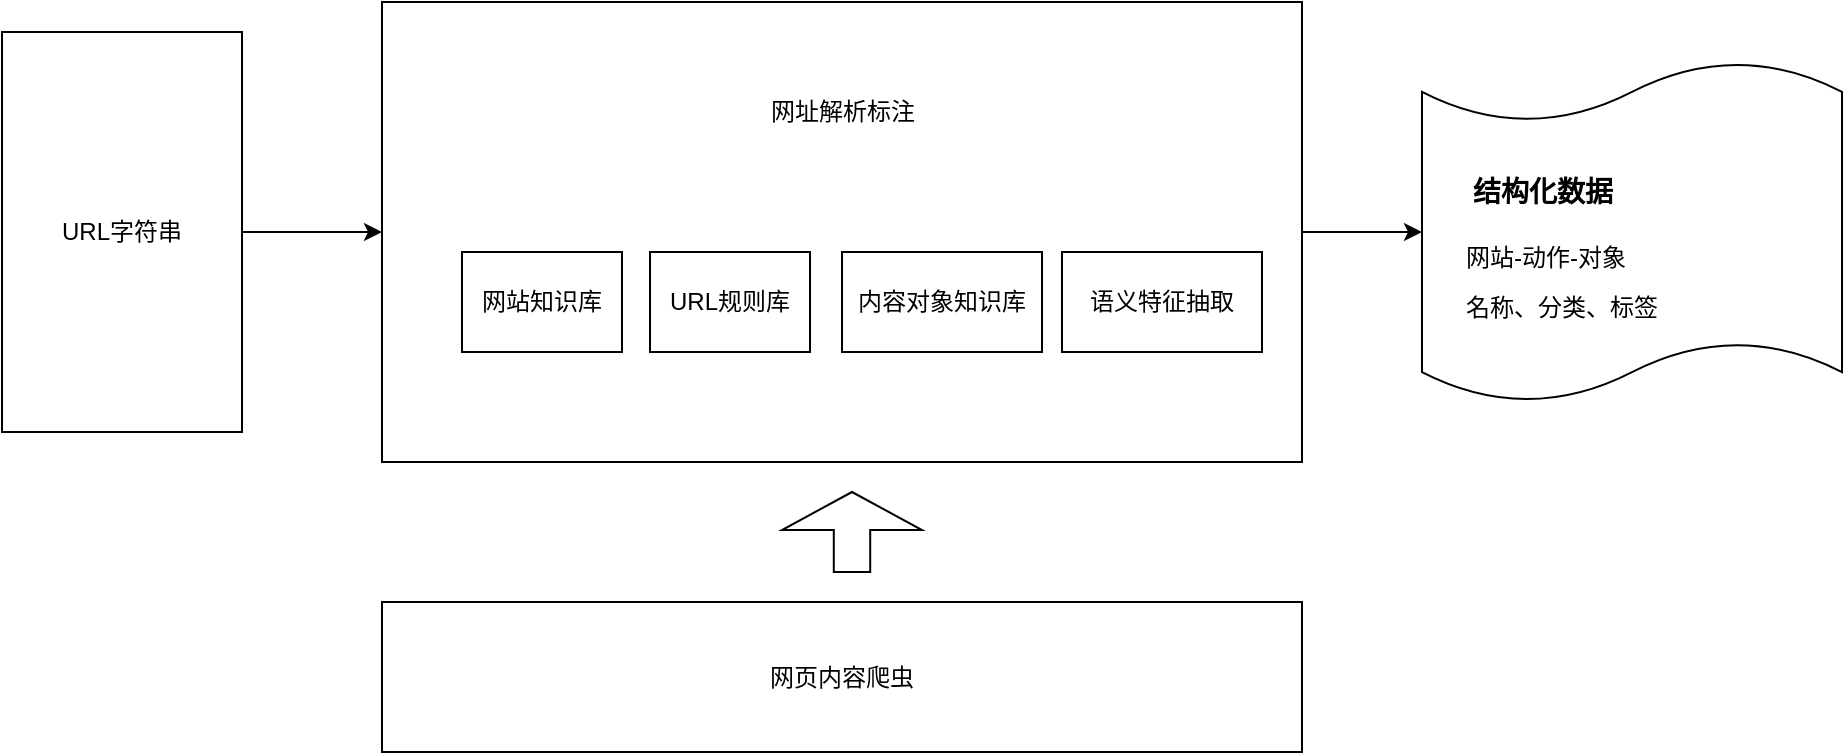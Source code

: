<mxfile version="17.1.1" type="github">
  <diagram id="X9JLYGOvgoa4n4bsUhRw" name="第 1 页">
    <mxGraphModel dx="1294" dy="731" grid="1" gridSize="10" guides="1" tooltips="1" connect="1" arrows="1" fold="1" page="1" pageScale="1" pageWidth="827" pageHeight="1169" math="0" shadow="0">
      <root>
        <mxCell id="0" />
        <mxCell id="1" parent="0" />
        <mxCell id="te0dcsJ_iwWDKx2cjbLp-3" value="" style="edgeStyle=orthogonalEdgeStyle;rounded=0;orthogonalLoop=1;jettySize=auto;html=1;" edge="1" parent="1" source="te0dcsJ_iwWDKx2cjbLp-1" target="te0dcsJ_iwWDKx2cjbLp-2">
          <mxGeometry relative="1" as="geometry" />
        </mxCell>
        <mxCell id="te0dcsJ_iwWDKx2cjbLp-1" value="&lt;font style=&quot;vertical-align: inherit&quot;&gt;&lt;font style=&quot;vertical-align: inherit&quot;&gt;URL字符串&lt;/font&gt;&lt;/font&gt;" style="rounded=0;whiteSpace=wrap;html=1;" vertex="1" parent="1">
          <mxGeometry x="60" y="210" width="120" height="200" as="geometry" />
        </mxCell>
        <mxCell id="te0dcsJ_iwWDKx2cjbLp-19" style="edgeStyle=orthogonalEdgeStyle;rounded=0;orthogonalLoop=1;jettySize=auto;html=1;entryX=0;entryY=0.5;entryDx=0;entryDy=0;entryPerimeter=0;fontSize=14;" edge="1" parent="1" source="te0dcsJ_iwWDKx2cjbLp-2" target="te0dcsJ_iwWDKx2cjbLp-15">
          <mxGeometry relative="1" as="geometry" />
        </mxCell>
        <mxCell id="te0dcsJ_iwWDKx2cjbLp-2" value="" style="whiteSpace=wrap;html=1;rounded=0;" vertex="1" parent="1">
          <mxGeometry x="250" y="195" width="460" height="230" as="geometry" />
        </mxCell>
        <mxCell id="te0dcsJ_iwWDKx2cjbLp-4" value="&lt;font style=&quot;vertical-align: inherit&quot;&gt;&lt;font style=&quot;vertical-align: inherit&quot;&gt;&lt;font style=&quot;vertical-align: inherit&quot;&gt;&lt;font style=&quot;vertical-align: inherit&quot;&gt;&lt;font style=&quot;vertical-align: inherit&quot;&gt;&lt;font style=&quot;vertical-align: inherit&quot;&gt;&lt;font style=&quot;vertical-align: inherit&quot;&gt;&lt;font style=&quot;vertical-align: inherit&quot;&gt;网址解析标注&lt;/font&gt;&lt;/font&gt;&lt;/font&gt;&lt;/font&gt;&lt;/font&gt;&lt;/font&gt;&lt;/font&gt;&lt;/font&gt;" style="text;html=1;align=center;verticalAlign=middle;resizable=0;points=[];autosize=1;strokeColor=none;fillColor=none;" vertex="1" parent="1">
          <mxGeometry x="435" y="240" width="90" height="20" as="geometry" />
        </mxCell>
        <mxCell id="te0dcsJ_iwWDKx2cjbLp-7" value="&lt;font style=&quot;vertical-align: inherit&quot;&gt;&lt;font style=&quot;vertical-align: inherit&quot;&gt;&lt;font style=&quot;vertical-align: inherit&quot;&gt;&lt;font style=&quot;vertical-align: inherit&quot;&gt;&lt;font style=&quot;vertical-align: inherit&quot;&gt;&lt;font style=&quot;vertical-align: inherit&quot;&gt;网站知识库&lt;/font&gt;&lt;/font&gt;&lt;/font&gt;&lt;/font&gt;&lt;/font&gt;&lt;/font&gt;" style="rounded=0;whiteSpace=wrap;html=1;" vertex="1" parent="1">
          <mxGeometry x="290" y="320" width="80" height="50" as="geometry" />
        </mxCell>
        <mxCell id="te0dcsJ_iwWDKx2cjbLp-8" value="&lt;font style=&quot;vertical-align: inherit&quot;&gt;&lt;font style=&quot;vertical-align: inherit&quot;&gt;&lt;font style=&quot;vertical-align: inherit&quot;&gt;&lt;font style=&quot;vertical-align: inherit&quot;&gt;URL规则库&lt;/font&gt;&lt;/font&gt;&lt;/font&gt;&lt;/font&gt;" style="rounded=0;whiteSpace=wrap;html=1;" vertex="1" parent="1">
          <mxGeometry x="384" y="320" width="80" height="50" as="geometry" />
        </mxCell>
        <mxCell id="te0dcsJ_iwWDKx2cjbLp-9" value="&lt;font style=&quot;vertical-align: inherit&quot;&gt;&lt;font style=&quot;vertical-align: inherit&quot;&gt;&lt;font style=&quot;vertical-align: inherit&quot;&gt;&lt;font style=&quot;vertical-align: inherit&quot;&gt;&lt;font style=&quot;vertical-align: inherit&quot;&gt;&lt;font style=&quot;vertical-align: inherit&quot;&gt;内容对象知识库&lt;/font&gt;&lt;/font&gt;&lt;/font&gt;&lt;/font&gt;&lt;/font&gt;&lt;/font&gt;" style="rounded=0;whiteSpace=wrap;html=1;" vertex="1" parent="1">
          <mxGeometry x="480" y="320" width="100" height="50" as="geometry" />
        </mxCell>
        <mxCell id="te0dcsJ_iwWDKx2cjbLp-10" value="&lt;font style=&quot;vertical-align: inherit&quot;&gt;&lt;font style=&quot;vertical-align: inherit&quot;&gt;&lt;font style=&quot;vertical-align: inherit&quot;&gt;&lt;font style=&quot;vertical-align: inherit&quot;&gt;&lt;font style=&quot;vertical-align: inherit&quot;&gt;&lt;font style=&quot;vertical-align: inherit&quot;&gt;&lt;font style=&quot;vertical-align: inherit&quot;&gt;&lt;font style=&quot;vertical-align: inherit&quot;&gt;语义特征抽取&lt;/font&gt;&lt;/font&gt;&lt;/font&gt;&lt;/font&gt;&lt;/font&gt;&lt;/font&gt;&lt;/font&gt;&lt;/font&gt;" style="rounded=0;whiteSpace=wrap;html=1;" vertex="1" parent="1">
          <mxGeometry x="590" y="320" width="100" height="50" as="geometry" />
        </mxCell>
        <mxCell id="te0dcsJ_iwWDKx2cjbLp-11" value="&lt;font style=&quot;vertical-align: inherit&quot;&gt;&lt;font style=&quot;vertical-align: inherit&quot;&gt;网页内容爬虫&lt;/font&gt;&lt;/font&gt;" style="rounded=0;whiteSpace=wrap;html=1;" vertex="1" parent="1">
          <mxGeometry x="250" y="495" width="460" height="75" as="geometry" />
        </mxCell>
        <mxCell id="te0dcsJ_iwWDKx2cjbLp-12" value="" style="html=1;shadow=0;dashed=0;align=center;verticalAlign=middle;shape=mxgraph.arrows2.arrow;dy=0.74;dx=19;direction=north;notch=0;" vertex="1" parent="1">
          <mxGeometry x="450" y="440" width="70" height="40" as="geometry" />
        </mxCell>
        <mxCell id="te0dcsJ_iwWDKx2cjbLp-15" value="" style="shape=tape;whiteSpace=wrap;html=1;size=0.176;" vertex="1" parent="1">
          <mxGeometry x="770" y="225" width="210" height="170" as="geometry" />
        </mxCell>
        <mxCell id="te0dcsJ_iwWDKx2cjbLp-16" value="&lt;font style=&quot;vertical-align: inherit; font-size: 14px;&quot;&gt;&lt;font style=&quot;vertical-align: inherit; font-size: 14px;&quot;&gt;结构化数据&lt;/font&gt;&lt;/font&gt;" style="text;html=1;align=center;verticalAlign=middle;resizable=0;points=[];autosize=1;strokeColor=none;fillColor=none;fontSize=14;fontStyle=1" vertex="1" parent="1">
          <mxGeometry x="785" y="280" width="90" height="20" as="geometry" />
        </mxCell>
        <mxCell id="te0dcsJ_iwWDKx2cjbLp-17" value="&lt;font style=&quot;vertical-align: inherit&quot;&gt;&lt;font style=&quot;vertical-align: inherit&quot;&gt;&lt;font style=&quot;vertical-align: inherit&quot;&gt;&lt;font style=&quot;vertical-align: inherit&quot;&gt;网站-动作-对象&lt;/font&gt;&lt;/font&gt;&lt;/font&gt;&lt;/font&gt;" style="text;html=1;align=left;verticalAlign=middle;resizable=0;points=[];autosize=1;strokeColor=none;fillColor=none;" vertex="1" parent="1">
          <mxGeometry x="790" y="313" width="100" height="20" as="geometry" />
        </mxCell>
        <mxCell id="te0dcsJ_iwWDKx2cjbLp-18" value="&lt;font style=&quot;vertical-align: inherit&quot;&gt;&lt;font style=&quot;vertical-align: inherit&quot;&gt;&lt;font style=&quot;vertical-align: inherit&quot;&gt;&lt;font style=&quot;vertical-align: inherit&quot;&gt;&lt;font style=&quot;vertical-align: inherit&quot;&gt;&lt;font style=&quot;vertical-align: inherit&quot;&gt;名称、分类、标签&lt;/font&gt;&lt;/font&gt;&lt;/font&gt;&lt;/font&gt;&lt;/font&gt;&lt;/font&gt;" style="text;html=1;align=left;verticalAlign=middle;resizable=0;points=[];autosize=1;strokeColor=none;fillColor=none;" vertex="1" parent="1">
          <mxGeometry x="790" y="338" width="110" height="20" as="geometry" />
        </mxCell>
      </root>
    </mxGraphModel>
  </diagram>
</mxfile>
